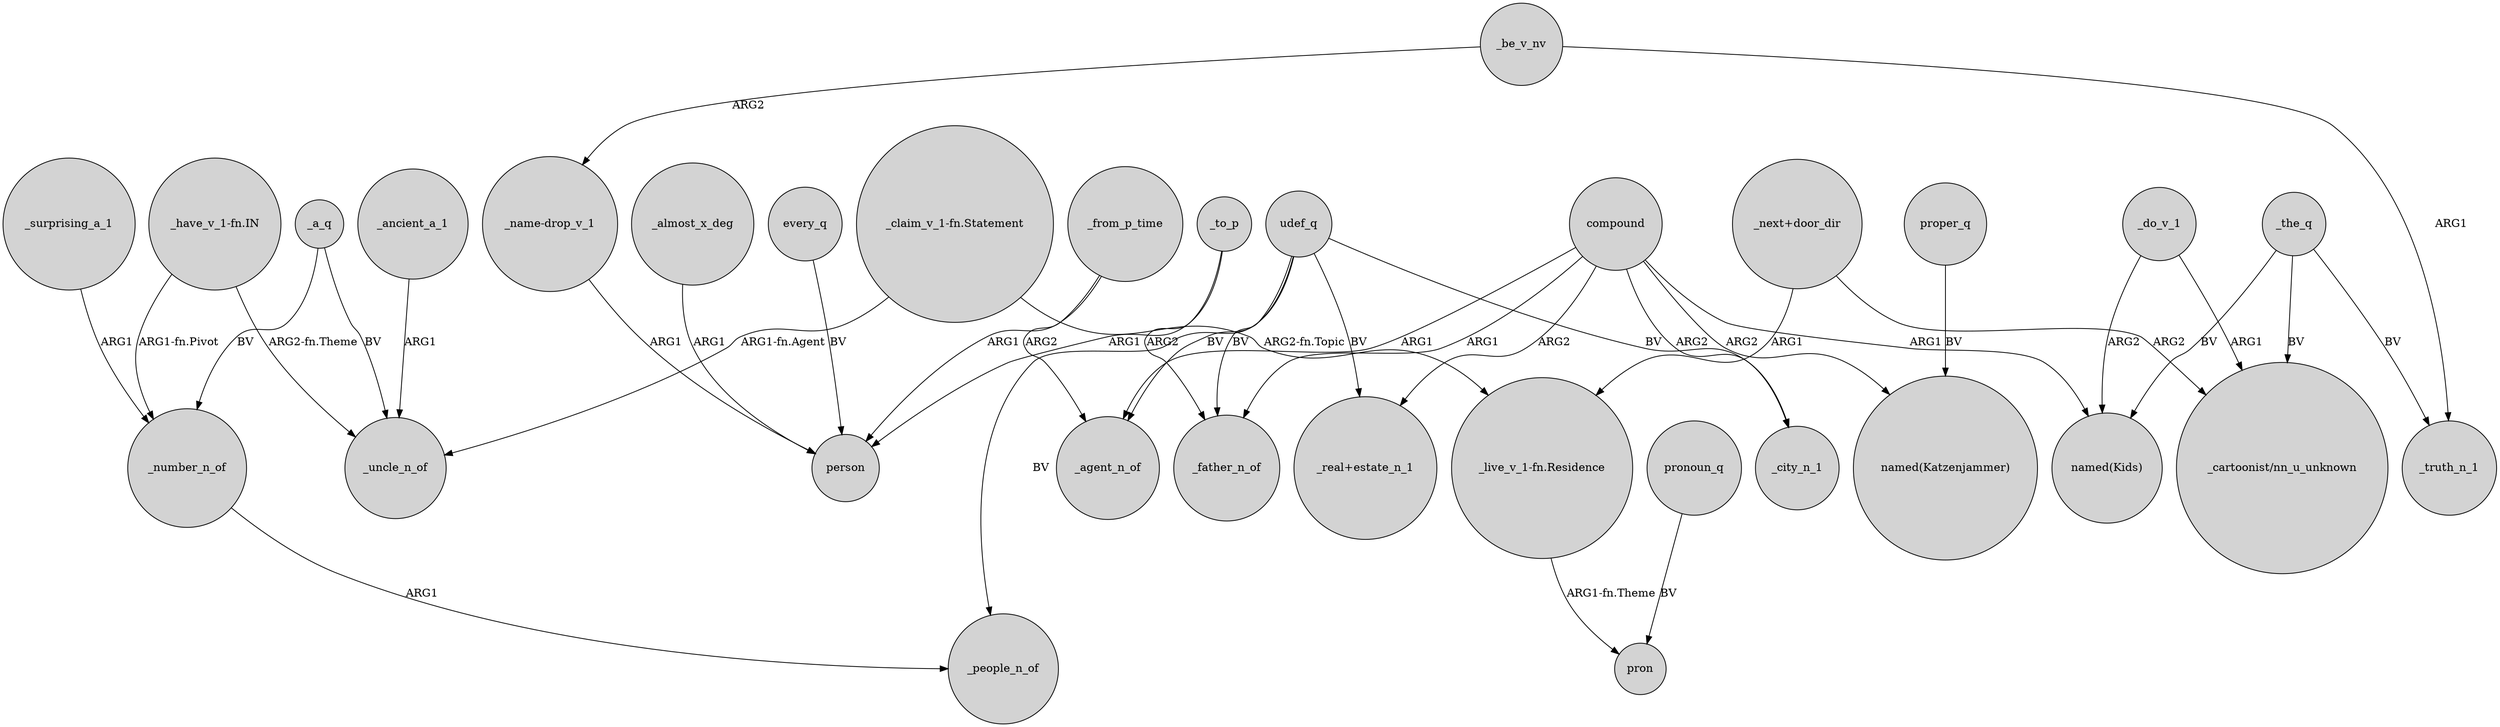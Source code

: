 digraph {
	node [shape=circle style=filled]
	"_have_v_1-fn.IN" -> _uncle_n_of [label="ARG2-fn.Theme"]
	udef_q -> _father_n_of [label=BV]
	_a_q -> _number_n_of [label=BV]
	_almost_x_deg -> person [label=ARG1]
	_ancient_a_1 -> _uncle_n_of [label=ARG1]
	_to_p -> _father_n_of [label=ARG2]
	_the_q -> "_cartoonist/nn_u_unknown" [label=BV]
	"_next+door_dir" -> "_live_v_1-fn.Residence" [label=ARG1]
	_number_n_of -> _people_n_of [label=ARG1]
	every_q -> person [label=BV]
	_the_q -> _truth_n_1 [label=BV]
	"_have_v_1-fn.IN" -> _number_n_of [label="ARG1-fn.Pivot"]
	_do_v_1 -> "named(Kids)" [label=ARG2]
	compound -> _city_n_1 [label=ARG2]
	compound -> "named(Kids)" [label=ARG1]
	_be_v_nv -> "_name-drop_v_1" [label=ARG2]
	compound -> "_real+estate_n_1" [label=ARG2]
	"_name-drop_v_1" -> person [label=ARG1]
	udef_q -> _city_n_1 [label=BV]
	compound -> "named(Katzenjammer)" [label=ARG2]
	_to_p -> person [label=ARG1]
	udef_q -> _people_n_of [label=BV]
	"_claim_v_1-fn.Statement" -> "_live_v_1-fn.Residence" [label="ARG2-fn.Topic"]
	pronoun_q -> pron [label=BV]
	_from_p_time -> person [label=ARG1]
	_do_v_1 -> "_cartoonist/nn_u_unknown" [label=ARG1]
	_surprising_a_1 -> _number_n_of [label=ARG1]
	compound -> _agent_n_of [label=ARG1]
	"_live_v_1-fn.Residence" -> pron [label="ARG1-fn.Theme"]
	udef_q -> "_real+estate_n_1" [label=BV]
	_a_q -> _uncle_n_of [label=BV]
	_the_q -> "named(Kids)" [label=BV]
	proper_q -> "named(Katzenjammer)" [label=BV]
	_from_p_time -> _agent_n_of [label=ARG2]
	"_next+door_dir" -> "_cartoonist/nn_u_unknown" [label=ARG2]
	"_claim_v_1-fn.Statement" -> _uncle_n_of [label="ARG1-fn.Agent"]
	compound -> _father_n_of [label=ARG1]
	_be_v_nv -> _truth_n_1 [label=ARG1]
	udef_q -> _agent_n_of [label=BV]
}
